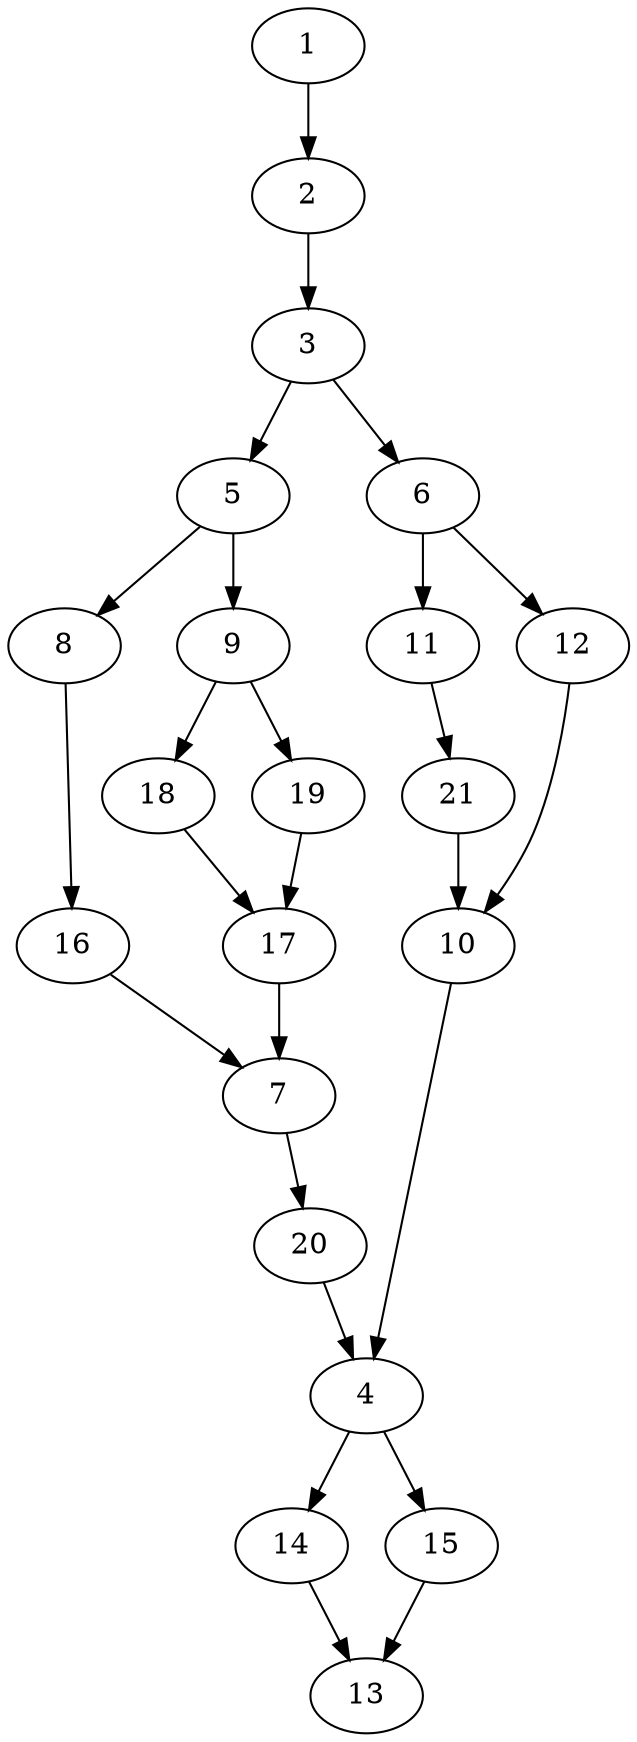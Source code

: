 digraph "SeriesParallel-MaxBf-2_Nodes_21_CCR_0.10_WeightType_Random" {
	graph ["Duplicate states"=0,
		"Max states in OPEN"=30,
		Modes="60000ms; partial expansion, ; Pruning: processor isomorphism, processor normalisation, task equivalence, equivalent schedule 2, ; \
F-value: new, DRT, ; Optimisation: list scheduling, ",
		"Node concurrency"=-1,
		"Number of processors"=16,
		"Pruned using list schedule length"=152450,
		"States removed from OPEN"=29612,
		"Time to schedule (ms)"=606,
		"Total idle time"=1017,
		"Total schedule length"=900,
		"Total sequential time"=1610,
		"Total states created"=182444
	];
	1	 ["Finish time"=63,
		Processor=0,
		"Start time"=0,
		Weight=63];
	2	 ["Finish time"=126,
		Processor=0,
		"Start time"=63,
		Weight=63];
	1 -> 2	 [Weight=5];
	3	 ["Finish time"=151,
		Processor=0,
		"Start time"=126,
		Weight=25];
	2 -> 3	 [Weight=8];
	5	 ["Finish time"=278,
		Processor=0,
		"Start time"=151,
		Weight=127];
	3 -> 5	 [Weight=5];
	6	 ["Finish time"=262,
		Processor=1,
		"Start time"=161,
		Weight=101];
	3 -> 6	 [Weight=10];
	4	 ["Finish time"=773,
		Processor=0,
		"Start time"=735,
		Weight=38];
	14	 ["Finish time"=862,
		Processor=0,
		"Start time"=773,
		Weight=89];
	4 -> 14	 [Weight=4];
	15	 ["Finish time"=834,
		Processor=1,
		"Start time"=783,
		Weight=51];
	4 -> 15	 [Weight=10];
	8	 ["Finish time"=359,
		Processor=1,
		"Start time"=283,
		Weight=76];
	5 -> 8	 [Weight=5];
	9	 ["Finish time"=405,
		Processor=0,
		"Start time"=278,
		Weight=127];
	5 -> 9	 [Weight=10];
	11	 ["Finish time"=486,
		Processor=1,
		"Start time"=359,
		Weight=127];
	6 -> 11	 [Weight=2];
	12	 ["Finish time"=524,
		Processor=1,
		"Start time"=486,
		Weight=38];
	6 -> 12	 [Weight=5];
	7	 ["Finish time"=684,
		Processor=0,
		"Start time"=595,
		Weight=89];
	20	 ["Finish time"=735,
		Processor=0,
		"Start time"=684,
		Weight=51];
	7 -> 20	 [Weight=10];
	16	 ["Finish time"=456,
		Processor=2,
		"Start time"=367,
		Weight=89];
	8 -> 16	 [Weight=8];
	18	 ["Finish time"=468,
		Processor=0,
		"Start time"=405,
		Weight=63];
	9 -> 18	 [Weight=3];
	19	 ["Finish time"=437,
		Processor=3,
		"Start time"=412,
		Weight=25];
	9 -> 19	 [Weight=7];
	10	 ["Finish time"=727,
		Processor=1,
		"Start time"=638,
		Weight=89];
	10 -> 4	 [Weight=4];
	21	 ["Finish time"=638,
		Processor=1,
		"Start time"=524,
		Weight=114];
	11 -> 21	 [Weight=5];
	12 -> 10	 [Weight=9];
	13	 ["Finish time"=900,
		Processor=0,
		"Start time"=862,
		Weight=38];
	14 -> 13	 [Weight=7];
	15 -> 13	 [Weight=8];
	16 -> 7	 [Weight=6];
	17	 ["Finish time"=595,
		Processor=0,
		"Start time"=468,
		Weight=127];
	17 -> 7	 [Weight=5];
	18 -> 17	 [Weight=7];
	19 -> 17	 [Weight=6];
	20 -> 4	 [Weight=5];
	21 -> 10	 [Weight=7];
}
